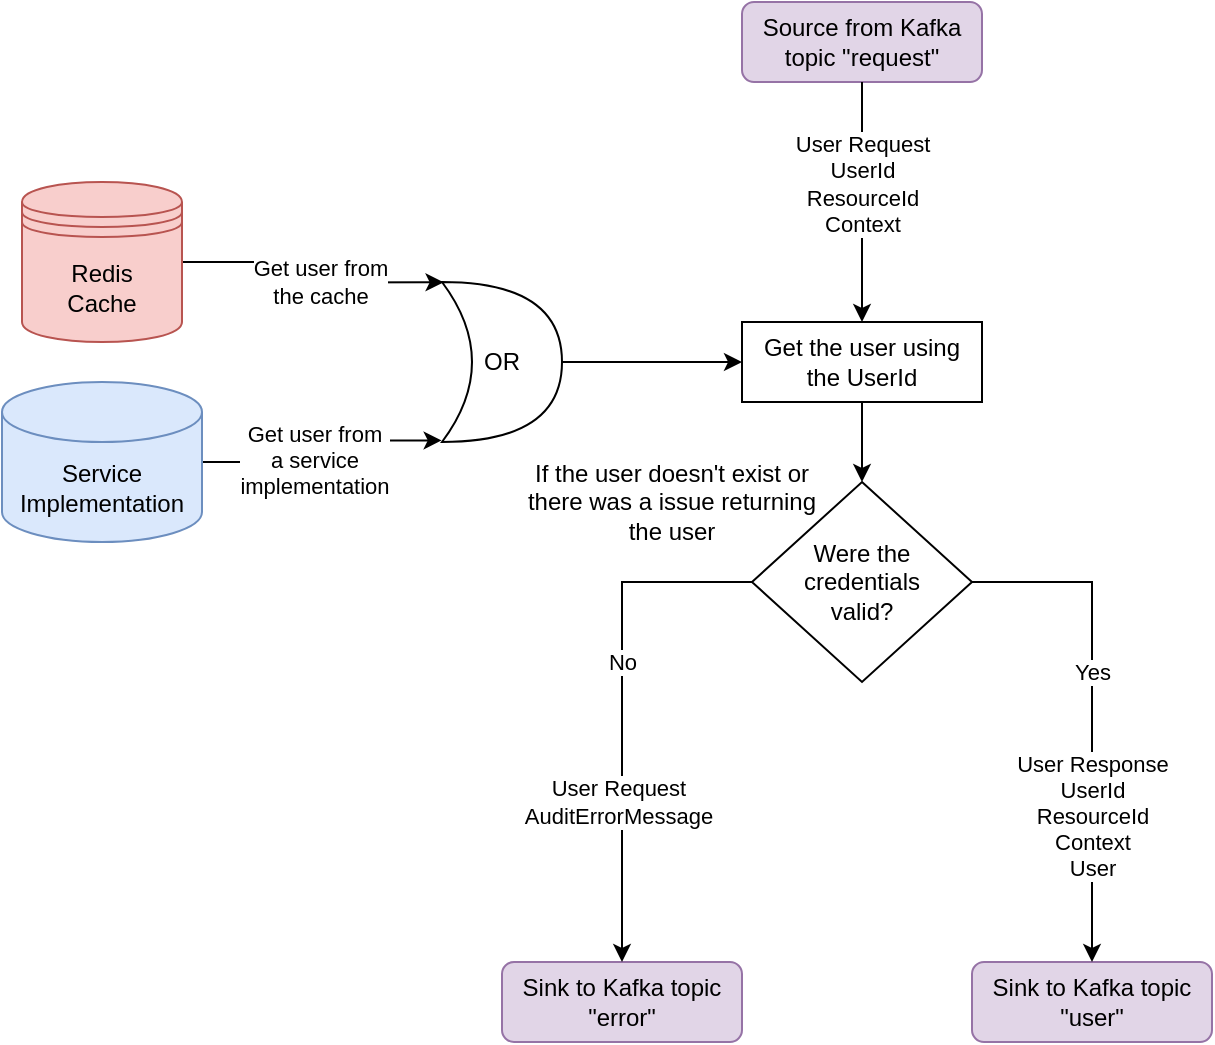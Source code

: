 <mxfile version="14.6.13" type="device"><diagram id="DdMR5nRGpSJn8HT7XxAo" name="Page-1"><mxGraphModel dx="494" dy="236" grid="1" gridSize="10" guides="1" tooltips="1" connect="1" arrows="1" fold="1" page="1" pageScale="1" pageWidth="827" pageHeight="1169" math="0" shadow="0"><root><mxCell id="0"/><mxCell id="1" parent="0"/><mxCell id="6e5NcpTGGkbCfKrbYcaW-2" value="&lt;span&gt;Source from Kafka topic &quot;request&quot;&lt;/span&gt;" style="rounded=1;whiteSpace=wrap;html=1;fillColor=#e1d5e7;strokeColor=#9673a6;" parent="1" vertex="1"><mxGeometry x="400" y="40" width="120" height="40" as="geometry"/></mxCell><mxCell id="jcX0U4U3rV2kZrXB9U3J-15" style="edgeStyle=orthogonalEdgeStyle;rounded=0;orthogonalLoop=1;jettySize=auto;html=1;exitX=0.5;exitY=1;exitDx=0;exitDy=0;" edge="1" parent="1" source="6e5NcpTGGkbCfKrbYcaW-7" target="jcX0U4U3rV2kZrXB9U3J-14"><mxGeometry relative="1" as="geometry"/></mxCell><mxCell id="6e5NcpTGGkbCfKrbYcaW-7" value="Get the user using the UserId" style="rounded=0;whiteSpace=wrap;html=1;" parent="1" vertex="1"><mxGeometry x="400" y="200" width="120" height="40" as="geometry"/></mxCell><mxCell id="6e5NcpTGGkbCfKrbYcaW-8" value="" style="endArrow=classic;html=1;exitX=0.5;exitY=1;exitDx=0;exitDy=0;" parent="1" source="6e5NcpTGGkbCfKrbYcaW-2" target="6e5NcpTGGkbCfKrbYcaW-7" edge="1"><mxGeometry width="50" height="50" relative="1" as="geometry"><mxPoint x="310" y="300" as="sourcePoint"/><mxPoint x="360" y="250" as="targetPoint"/></mxGeometry></mxCell><mxCell id="6e5NcpTGGkbCfKrbYcaW-9" value="User Request&lt;br&gt;UserId&lt;br&gt;ResourceId&lt;br&gt;Context" style="edgeLabel;html=1;align=center;verticalAlign=middle;resizable=0;points=[];" parent="6e5NcpTGGkbCfKrbYcaW-8" vertex="1" connectable="0"><mxGeometry x="0.04" relative="1" as="geometry"><mxPoint y="-12" as="offset"/></mxGeometry></mxCell><mxCell id="jcX0U4U3rV2kZrXB9U3J-9" style="edgeStyle=orthogonalEdgeStyle;rounded=0;orthogonalLoop=1;jettySize=auto;html=1;exitX=1;exitY=0.5;exitDx=0;exitDy=0;entryX=0.013;entryY=0.002;entryDx=0;entryDy=0;entryPerimeter=0;" edge="1" parent="1" source="fgl00_PuPxQVnSJDjyZL-1" target="x2b0yPsBjHddbLhoMNGu-2"><mxGeometry relative="1" as="geometry"><Array as="points"><mxPoint x="185" y="170"/><mxPoint x="185" y="180"/></Array></mxGeometry></mxCell><mxCell id="jcX0U4U3rV2kZrXB9U3J-11" value="&lt;div&gt;Get user from &lt;br&gt;&lt;/div&gt;&lt;div&gt;the cache&lt;/div&gt;" style="edgeLabel;html=1;align=center;verticalAlign=middle;resizable=0;points=[];" vertex="1" connectable="0" parent="jcX0U4U3rV2kZrXB9U3J-9"><mxGeometry x="-0.231" relative="1" as="geometry"><mxPoint x="15" y="10" as="offset"/></mxGeometry></mxCell><mxCell id="fgl00_PuPxQVnSJDjyZL-1" value="&lt;div&gt;&lt;span&gt;Redis&lt;/span&gt;&lt;/div&gt;&lt;div&gt;&lt;span&gt;Cache&lt;/span&gt;&lt;/div&gt;" style="shape=datastore;whiteSpace=wrap;html=1;labelBackgroundColor=none;fillColor=#f8cecc;strokeColor=#b85450;" parent="1" vertex="1"><mxGeometry x="40" y="130" width="80" height="80" as="geometry"/></mxCell><mxCell id="jcX0U4U3rV2kZrXB9U3J-10" style="edgeStyle=orthogonalEdgeStyle;rounded=0;orthogonalLoop=1;jettySize=auto;html=1;exitX=1;exitY=0.5;exitDx=0;exitDy=0;exitPerimeter=0;entryX=-0.003;entryY=0.99;entryDx=0;entryDy=0;entryPerimeter=0;" edge="1" parent="1" source="fgl00_PuPxQVnSJDjyZL-9" target="x2b0yPsBjHddbLhoMNGu-2"><mxGeometry relative="1" as="geometry"><mxPoint x="240" y="290" as="targetPoint"/><Array as="points"><mxPoint x="190" y="270"/><mxPoint x="190" y="259"/></Array></mxGeometry></mxCell><mxCell id="jcX0U4U3rV2kZrXB9U3J-12" value="&lt;div&gt;Get user from &lt;br&gt;&lt;/div&gt;&lt;div&gt;a service &lt;br&gt;&lt;/div&gt;&lt;div&gt;implementation&lt;/div&gt;" style="edgeLabel;html=1;align=center;verticalAlign=middle;resizable=0;points=[];" vertex="1" connectable="0" parent="jcX0U4U3rV2kZrXB9U3J-10"><mxGeometry x="0.233" relative="1" as="geometry"><mxPoint x="-14" y="10" as="offset"/></mxGeometry></mxCell><mxCell id="fgl00_PuPxQVnSJDjyZL-9" value="Service Implementation" style="shape=cylinder3;whiteSpace=wrap;html=1;boundedLbl=1;backgroundOutline=1;size=15;fillColor=#dae8fc;strokeColor=#6c8ebf;" parent="1" vertex="1"><mxGeometry x="30" y="230" width="100" height="80" as="geometry"/></mxCell><mxCell id="jcX0U4U3rV2kZrXB9U3J-8" style="edgeStyle=orthogonalEdgeStyle;rounded=0;orthogonalLoop=1;jettySize=auto;html=1;exitX=1;exitY=0.5;exitDx=0;exitDy=0;exitPerimeter=0;entryX=0;entryY=0.5;entryDx=0;entryDy=0;" edge="1" parent="1" source="x2b0yPsBjHddbLhoMNGu-2" target="6e5NcpTGGkbCfKrbYcaW-7"><mxGeometry relative="1" as="geometry"/></mxCell><mxCell id="x2b0yPsBjHddbLhoMNGu-2" value="&lt;div&gt;OR&lt;/div&gt;" style="shape=xor;whiteSpace=wrap;html=1;rotation=0;" parent="1" vertex="1"><mxGeometry x="250" y="180" width="60" height="80" as="geometry"/></mxCell><mxCell id="jcX0U4U3rV2kZrXB9U3J-1" value="&lt;span&gt;Sink to Kafka topic &quot;user&quot;&lt;/span&gt;" style="rounded=1;whiteSpace=wrap;html=1;fillColor=#e1d5e7;strokeColor=#9673a6;" vertex="1" parent="1"><mxGeometry x="515" y="520" width="120" height="40" as="geometry"/></mxCell><mxCell id="jcX0U4U3rV2kZrXB9U3J-4" value="Sink to Kafka topic &quot;error&quot;" style="rounded=1;whiteSpace=wrap;html=1;fillColor=#e1d5e7;strokeColor=#9673a6;" vertex="1" parent="1"><mxGeometry x="280" y="520" width="120" height="40" as="geometry"/></mxCell><mxCell id="jcX0U4U3rV2kZrXB9U3J-6" value="If the user doesn't exist or there was a issue returning the user" style="text;html=1;strokeColor=none;fillColor=none;align=center;verticalAlign=middle;whiteSpace=wrap;rounded=0;" vertex="1" parent="1"><mxGeometry x="290" y="260" width="150" height="60" as="geometry"/></mxCell><mxCell id="jcX0U4U3rV2kZrXB9U3J-17" value="No" style="edgeStyle=orthogonalEdgeStyle;rounded=0;orthogonalLoop=1;jettySize=auto;html=1;exitX=0;exitY=0.5;exitDx=0;exitDy=0;entryX=0.5;entryY=0;entryDx=0;entryDy=0;" edge="1" parent="1" source="jcX0U4U3rV2kZrXB9U3J-14" target="jcX0U4U3rV2kZrXB9U3J-4"><mxGeometry x="-0.176" relative="1" as="geometry"><mxPoint as="offset"/></mxGeometry></mxCell><mxCell id="jcX0U4U3rV2kZrXB9U3J-20" value="User Request&lt;br&gt;AuditErrorMessage" style="edgeLabel;html=1;align=center;verticalAlign=middle;resizable=0;points=[];" vertex="1" connectable="0" parent="jcX0U4U3rV2kZrXB9U3J-17"><mxGeometry x="0.374" y="-2" relative="1" as="geometry"><mxPoint as="offset"/></mxGeometry></mxCell><mxCell id="jcX0U4U3rV2kZrXB9U3J-18" value="&lt;div&gt;User Response&lt;/div&gt;&lt;div&gt;UserId&lt;/div&gt;ResourceId&lt;br&gt;Context&lt;br&gt;User" style="edgeStyle=orthogonalEdgeStyle;rounded=0;orthogonalLoop=1;jettySize=auto;html=1;exitX=1;exitY=0.5;exitDx=0;exitDy=0;" edge="1" parent="1" source="jcX0U4U3rV2kZrXB9U3J-14" target="jcX0U4U3rV2kZrXB9U3J-1"><mxGeometry x="0.41" relative="1" as="geometry"><mxPoint as="offset"/></mxGeometry></mxCell><mxCell id="jcX0U4U3rV2kZrXB9U3J-19" value="Yes" style="edgeLabel;html=1;align=center;verticalAlign=middle;resizable=0;points=[];" vertex="1" connectable="0" parent="jcX0U4U3rV2kZrXB9U3J-18"><mxGeometry x="-0.16" relative="1" as="geometry"><mxPoint as="offset"/></mxGeometry></mxCell><mxCell id="jcX0U4U3rV2kZrXB9U3J-14" value="&lt;div&gt;Were the&lt;/div&gt;&lt;div&gt; credentials &lt;br&gt;&lt;/div&gt;&lt;div&gt;valid?&lt;br&gt;&lt;/div&gt;" style="rhombus;whiteSpace=wrap;html=1;" vertex="1" parent="1"><mxGeometry x="405" y="280" width="110" height="100" as="geometry"/></mxCell></root></mxGraphModel></diagram></mxfile>